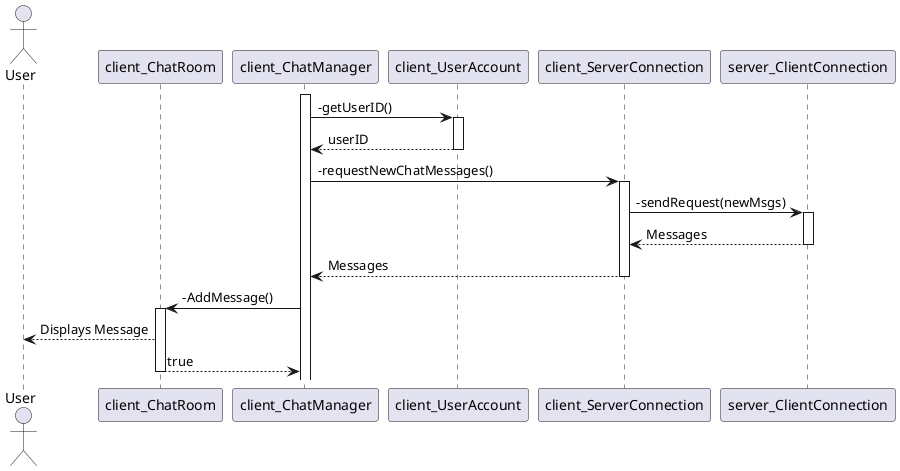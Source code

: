 @startuml
Actor User
participant client_ChatRoom
participant client_ChatManager
participant client_UserAccount
participant client_ServerConnection
participant server_ClientConnection



activate client_ChatManager

client_ChatManager -> client_UserAccount : -getUserID()
'deactivate client_ChatManager
activate client_UserAccount

client_UserAccount --> client_ChatManager : userID
deactivate client_UserAccount
'activate client_ChatManager

client_ChatManager -> client_ServerConnection : -requestNewChatMessages()
'deactivate client_ChatManager
activate client_ServerConnection

client_ServerConnection -> server_ClientConnection : -sendRequest(newMsgs)
'deactivate client_ServerConnection
activate server_ClientConnection

server_ClientConnection --> client_ServerConnection : Messages
deactivate server_ClientConnection
'activate client_ServerConnection

client_ServerConnection --> client_ChatManager : Messages
deactivate client_ServerConnection
'activate client_ChatManager

client_ChatManager -> client_ChatRoom : -AddMessage()
'deactivate client_ChatManager
activate client_ChatRoom

client_ChatRoom --> User : Displays Message
client_ChatRoom --> client_ChatManager : true
deactivate client_ChatRoom

@enduml
